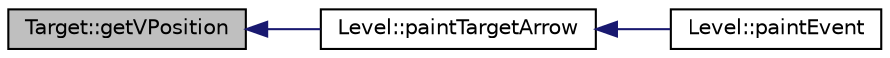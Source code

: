 digraph G
{
  edge [fontname="Helvetica",fontsize="10",labelfontname="Helvetica",labelfontsize="10"];
  node [fontname="Helvetica",fontsize="10",shape=record];
  rankdir="LR";
  Node1 [label="Target::getVPosition",height=0.2,width=0.4,color="black", fillcolor="grey75", style="filled" fontcolor="black"];
  Node1 -> Node2 [dir="back",color="midnightblue",fontsize="10",style="solid",fontname="Helvetica"];
  Node2 [label="Level::paintTargetArrow",height=0.2,width=0.4,color="black", fillcolor="white", style="filled",URL="$d2/d9d/classLevel.html#a7a1c674b0d37983af6cc463e4b3e9c52"];
  Node2 -> Node3 [dir="back",color="midnightblue",fontsize="10",style="solid",fontname="Helvetica"];
  Node3 [label="Level::paintEvent",height=0.2,width=0.4,color="black", fillcolor="white", style="filled",URL="$d2/d9d/classLevel.html#a20324b2e333c1fe625d150ae530843e3"];
}
